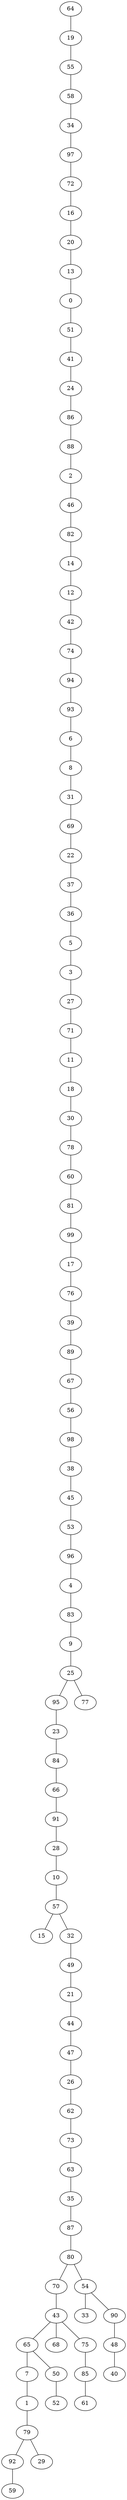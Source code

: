 graph G {
"4";
"79";
"5";
"37";
"88";
"27";
"1";
"33";
"52";
"90";
"62";
"92";
"9";
"13";
"7";
"84";
"66";
"26";
"17";
"81";
"63";
"93";
"6";
"40";
"24";
"3";
"14";
"16";
"64";
"42";
"65";
"35";
"91";
"94";
"36";
"22";
"50";
"30";
"28";
"68";
"47";
"89";
"59";
"83";
"46";
"72";
"39";
"41";
"74";
"15";
"98";
"10";
"78";
"53";
"82";
"56";
"95";
"25";
"44";
"76";
"38";
"73";
"48";
"32";
"75";
"45";
"69";
"20";
"0";
"55";
"60";
"29";
"43";
"49";
"77";
"11";
"18";
"71";
"80";
"99";
"85";
"58";
"23";
"57";
"61";
"96";
"86";
"97";
"67";
"21";
"19";
"34";
"2";
"31";
"8";
"70";
"54";
"87";
"51";
"12";
    "56" -- "98";
    "0" -- "51";
    "96" -- "4";
    "31" -- "69";
    "58" -- "34";
    "88" -- "2";
    "78" -- "60";
    "23" -- "84";
    "11" -- "18";
    "22" -- "37";
    "32" -- "49";
    "36" -- "5";
    "70" -- "43";
    "48" -- "40";
    "94" -- "93";
    "63" -- "35";
    "43" -- "68";
    "65" -- "50";
    "20" -- "13";
    "4" -- "83";
    "60" -- "81";
    "46" -- "82";
    "95" -- "23";
    "86" -- "88";
    "51" -- "41";
    "67" -- "56";
    "34" -- "97";
    "18" -- "30";
    "25" -- "95";
    "73" -- "63";
    "87" -- "80";
    "57" -- "32";
    "90" -- "48";
    "2" -- "46";
    "66" -- "91";
    "99" -- "17";
    "82" -- "14";
    "7" -- "1";
    "41" -- "24";
    "37" -- "36";
    "9" -- "25";
    "13" -- "0";
    "83" -- "9";
    "44" -- "47";
    "71" -- "11";
    "47" -- "26";
    "92" -- "59";
    "89" -- "67";
    "35" -- "87";
    "26" -- "62";
    "55" -- "58";
    "76" -- "39";
    "79" -- "29";
    "17" -- "76";
    "62" -- "73";
    "27" -- "71";
    "72" -- "16";
    "8" -- "31";
    "43" -- "75";
    "43" -- "65";
    "91" -- "28";
    "53" -- "96";
    "97" -- "72";
    "30" -- "78";
    "75" -- "85";
    "80" -- "54";
    "28" -- "10";
    "93" -- "6";
    "38" -- "45";
    "39" -- "89";
    "19" -- "55";
    "1" -- "79";
    "3" -- "27";
    "49" -- "21";
    "50" -- "52";
    "74" -- "94";
    "21" -- "44";
    "81" -- "99";
    "14" -- "12";
    "12" -- "42";
    "16" -- "20";
    "85" -- "61";
    "10" -- "57";
    "69" -- "22";
    "5" -- "3";
    "84" -- "66";
    "24" -- "86";
    "54" -- "90";
    "25" -- "77";
    "79" -- "92";
    "98" -- "38";
    "45" -- "53";
    "54" -- "33";
    "65" -- "7";
    "42" -- "74";
    "57" -- "15";
    "64" -- "19";
    "6" -- "8";
    "80" -- "70";
}
